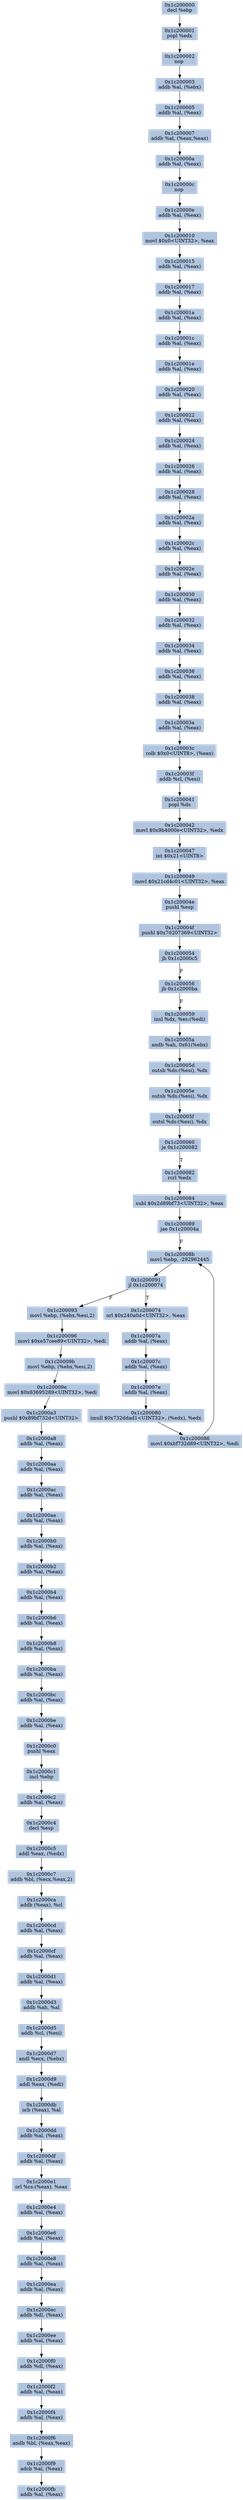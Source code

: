 digraph G {
node[shape=rectangle,style=filled,fillcolor=lightsteelblue,color=lightsteelblue]
bgcolor="transparent"
a0x1c200000decl_ebp[label="0x1c200000\ndecl %ebp"];
a0x1c200001popl_edx[label="0x1c200001\npopl %edx"];
a0x1c200002nop_[label="0x1c200002\nnop "];
a0x1c200003addb_al_ebx_[label="0x1c200003\naddb %al, (%ebx)"];
a0x1c200005addb_al_eax_[label="0x1c200005\naddb %al, (%eax)"];
a0x1c200007addb_al_eaxeax_[label="0x1c200007\naddb %al, (%eax,%eax)"];
a0x1c20000aaddb_al_eax_[label="0x1c20000a\naddb %al, (%eax)"];
a0x1c20000cnop_[label="0x1c20000c\nnop "];
a0x1c20000eaddb_al_eax_[label="0x1c20000e\naddb %al, (%eax)"];
a0x1c200010movl_0x0UINT32_eax[label="0x1c200010\nmovl $0x0<UINT32>, %eax"];
a0x1c200015addb_al_eax_[label="0x1c200015\naddb %al, (%eax)"];
a0x1c200017addb_al_eax_[label="0x1c200017\naddb %al, (%eax)"];
a0x1c20001aaddb_al_eax_[label="0x1c20001a\naddb %al, (%eax)"];
a0x1c20001caddb_al_eax_[label="0x1c20001c\naddb %al, (%eax)"];
a0x1c20001eaddb_al_eax_[label="0x1c20001e\naddb %al, (%eax)"];
a0x1c200020addb_al_eax_[label="0x1c200020\naddb %al, (%eax)"];
a0x1c200022addb_al_eax_[label="0x1c200022\naddb %al, (%eax)"];
a0x1c200024addb_al_eax_[label="0x1c200024\naddb %al, (%eax)"];
a0x1c200026addb_al_eax_[label="0x1c200026\naddb %al, (%eax)"];
a0x1c200028addb_al_eax_[label="0x1c200028\naddb %al, (%eax)"];
a0x1c20002aaddb_al_eax_[label="0x1c20002a\naddb %al, (%eax)"];
a0x1c20002caddb_al_eax_[label="0x1c20002c\naddb %al, (%eax)"];
a0x1c20002eaddb_al_eax_[label="0x1c20002e\naddb %al, (%eax)"];
a0x1c200030addb_al_eax_[label="0x1c200030\naddb %al, (%eax)"];
a0x1c200032addb_al_eax_[label="0x1c200032\naddb %al, (%eax)"];
a0x1c200034addb_al_eax_[label="0x1c200034\naddb %al, (%eax)"];
a0x1c200036addb_al_eax_[label="0x1c200036\naddb %al, (%eax)"];
a0x1c200038addb_al_eax_[label="0x1c200038\naddb %al, (%eax)"];
a0x1c20003aaddb_al_eax_[label="0x1c20003a\naddb %al, (%eax)"];
a0x1c20003crolb_0x0UINT8_eax_[label="0x1c20003c\nrolb $0x0<UINT8>, (%eax)"];
a0x1c20003faddb_cl_esi_[label="0x1c20003f\naddb %cl, (%esi)"];
a0x1c200041popl_ds[label="0x1c200041\npopl %ds"];
a0x1c200042movl_0x9b4000eUINT32_edx[label="0x1c200042\nmovl $0x9b4000e<UINT32>, %edx"];
a0x1c200047int_0x21UINT8[label="0x1c200047\nint $0x21<UINT8>"];
a0x1c200049movl_0x21cd4c01UINT32_eax[label="0x1c200049\nmovl $0x21cd4c01<UINT32>, %eax"];
a0x1c20004epushl_esp[label="0x1c20004e\npushl %esp"];
a0x1c20004fpushl_0x70207369UINT32[label="0x1c20004f\npushl $0x70207369<UINT32>"];
a0x1c200054jb_0x1c2000c5[label="0x1c200054\njb 0x1c2000c5"];
a0x1c200056jb_0x1c2000ba[label="0x1c200056\njb 0x1c2000ba"];
a0x1c200059insl_dx_es_edi_[label="0x1c200059\ninsl %dx, %es:(%edi)"];
a0x1c20005aandb_ah_0x61ebx_[label="0x1c20005a\nandb %ah, 0x61(%ebx)"];
a0x1c20005doutsb_ds_esi__dx[label="0x1c20005d\noutsb %ds:(%esi), %dx"];
a0x1c20005eoutsb_ds_esi__dx[label="0x1c20005e\noutsb %ds:(%esi), %dx"];
a0x1c20005foutsl_ds_esi__dx[label="0x1c20005f\noutsl %ds:(%esi), %dx"];
a0x1c200060je_0x1c200082[label="0x1c200060\nje 0x1c200082"];
a0x1c200082rcrl_edx[label="0x1c200082\nrcrl %edx"];
a0x1c200084subl_0x2d89bf73UINT32_eax[label="0x1c200084\nsubl $0x2d89bf73<UINT32>, %eax"];
a0x1c200089jae_0x1c20004a[label="0x1c200089\njae 0x1c20004a"];
a0x1c20008bmovl_ebp__292962445[label="0x1c20008b\nmovl %ebp, -292962445"];
a0x1c200091jl_0x1c200074[label="0x1c200091\njl 0x1c200074"];
a0x1c200074orl_0x240a0dUINT32_eax[label="0x1c200074\norl $0x240a0d<UINT32>, %eax"];
a0x1c20007aaddb_al_eax_[label="0x1c20007a\naddb %al, (%eax)"];
a0x1c20007caddb_al_eax_[label="0x1c20007c\naddb %al, (%eax)"];
a0x1c20007eaddb_al_eax_[label="0x1c20007e\naddb %al, (%eax)"];
a0x1c200080imull_0x732ddad1UINT32_edx__edx[label="0x1c200080\nimull $0x732ddad1<UINT32>, (%edx), %edx"];
a0x1c200086movl_0xbf732d89UINT32_edi[label="0x1c200086\nmovl $0xbf732d89<UINT32>, %edi"];
a0x1c200093movl_ebp_ebxesi2_[label="0x1c200093\nmovl %ebp, (%ebx,%esi,2)"];
a0x1c200096movl_0xe57cee89UINT32_edi[label="0x1c200096\nmovl $0xe57cee89<UINT32>, %edi"];
a0x1c20009bmovl_ebp_ebxesi2_[label="0x1c20009b\nmovl %ebp, (%ebx,%esi,2)"];
a0x1c20009emovl_0x63695289UINT32_edi[label="0x1c20009e\nmovl $0x63695289<UINT32>, %edi"];
a0x1c2000a3pushl_0x89bf732dUINT32[label="0x1c2000a3\npushl $0x89bf732d<UINT32>"];
a0x1c2000a8addb_al_eax_[label="0x1c2000a8\naddb %al, (%eax)"];
a0x1c2000aaaddb_al_eax_[label="0x1c2000aa\naddb %al, (%eax)"];
a0x1c2000acaddb_al_eax_[label="0x1c2000ac\naddb %al, (%eax)"];
a0x1c2000aeaddb_al_eax_[label="0x1c2000ae\naddb %al, (%eax)"];
a0x1c2000b0addb_al_eax_[label="0x1c2000b0\naddb %al, (%eax)"];
a0x1c2000b2addb_al_eax_[label="0x1c2000b2\naddb %al, (%eax)"];
a0x1c2000b4addb_al_eax_[label="0x1c2000b4\naddb %al, (%eax)"];
a0x1c2000b6addb_al_eax_[label="0x1c2000b6\naddb %al, (%eax)"];
a0x1c2000b8addb_al_eax_[label="0x1c2000b8\naddb %al, (%eax)"];
a0x1c2000baaddb_al_eax_[label="0x1c2000ba\naddb %al, (%eax)"];
a0x1c2000bcaddb_al_eax_[label="0x1c2000bc\naddb %al, (%eax)"];
a0x1c2000beaddb_al_eax_[label="0x1c2000be\naddb %al, (%eax)"];
a0x1c2000c0pushl_eax[label="0x1c2000c0\npushl %eax"];
a0x1c2000c1incl_ebp[label="0x1c2000c1\nincl %ebp"];
a0x1c2000c2addb_al_eax_[label="0x1c2000c2\naddb %al, (%eax)"];
a0x1c2000c4decl_esp[label="0x1c2000c4\ndecl %esp"];
a0x1c2000c5addl_eax_edx_[label="0x1c2000c5\naddl %eax, (%edx)"];
a0x1c2000c7addb_bl_ecxeax2_[label="0x1c2000c7\naddb %bl, (%ecx,%eax,2)"];
a0x1c2000caaddb_eax__cl[label="0x1c2000ca\naddb (%eax), %cl"];
a0x1c2000cdaddb_al_eax_[label="0x1c2000cd\naddb %al, (%eax)"];
a0x1c2000cfaddb_al_eax_[label="0x1c2000cf\naddb %al, (%eax)"];
a0x1c2000d1addb_al_eax_[label="0x1c2000d1\naddb %al, (%eax)"];
a0x1c2000d3addb_ah_al[label="0x1c2000d3\naddb %ah, %al"];
a0x1c2000d5addb_cl_esi_[label="0x1c2000d5\naddb %cl, (%esi)"];
a0x1c2000d7andl_ecx_ebx_[label="0x1c2000d7\nandl %ecx, (%ebx)"];
a0x1c2000d9addl_eax_edi_[label="0x1c2000d9\naddl %eax, (%edi)"];
a0x1c2000dborb_eax__al[label="0x1c2000db\norb (%eax), %al"];
a0x1c2000ddaddb_al_eax_[label="0x1c2000dd\naddb %al, (%eax)"];
a0x1c2000dfaddb_al_eax_[label="0x1c2000df\naddb %al, (%eax)"];
a0x1c2000e1orl_cs_eax__eax[label="0x1c2000e1\norl %cs:(%eax), %eax"];
a0x1c2000e4addb_al_eax_[label="0x1c2000e4\naddb %al, (%eax)"];
a0x1c2000e6addb_al_eax_[label="0x1c2000e6\naddb %al, (%eax)"];
a0x1c2000e8addb_al_eax_[label="0x1c2000e8\naddb %al, (%eax)"];
a0x1c2000eaaddb_al_eax_[label="0x1c2000ea\naddb %al, (%eax)"];
a0x1c2000ecaddb_dl_eax_[label="0x1c2000ec\naddb %dl, (%eax)"];
a0x1c2000eeaddb_al_eax_[label="0x1c2000ee\naddb %al, (%eax)"];
a0x1c2000f0addb_dl_eax_[label="0x1c2000f0\naddb %dl, (%eax)"];
a0x1c2000f2addb_al_eax_[label="0x1c2000f2\naddb %al, (%eax)"];
a0x1c2000f4addb_al_eax_[label="0x1c2000f4\naddb %al, (%eax)"];
a0x1c2000f6andb_bl_eaxeax_[label="0x1c2000f6\nandb %bl, (%eax,%eax)"];
a0x1c2000f9adcb_al_eax_[label="0x1c2000f9\nadcb %al, (%eax)"];
a0x1c2000fbaddb_al_eax_[label="0x1c2000fb\naddb %al, (%eax)"];
a0x1c200000decl_ebp -> a0x1c200001popl_edx [color="#000000"];
a0x1c200001popl_edx -> a0x1c200002nop_ [color="#000000"];
a0x1c200002nop_ -> a0x1c200003addb_al_ebx_ [color="#000000"];
a0x1c200003addb_al_ebx_ -> a0x1c200005addb_al_eax_ [color="#000000"];
a0x1c200005addb_al_eax_ -> a0x1c200007addb_al_eaxeax_ [color="#000000"];
a0x1c200007addb_al_eaxeax_ -> a0x1c20000aaddb_al_eax_ [color="#000000"];
a0x1c20000aaddb_al_eax_ -> a0x1c20000cnop_ [color="#000000"];
a0x1c20000cnop_ -> a0x1c20000eaddb_al_eax_ [color="#000000"];
a0x1c20000eaddb_al_eax_ -> a0x1c200010movl_0x0UINT32_eax [color="#000000"];
a0x1c200010movl_0x0UINT32_eax -> a0x1c200015addb_al_eax_ [color="#000000"];
a0x1c200015addb_al_eax_ -> a0x1c200017addb_al_eax_ [color="#000000"];
a0x1c200017addb_al_eax_ -> a0x1c20001aaddb_al_eax_ [color="#000000"];
a0x1c20001aaddb_al_eax_ -> a0x1c20001caddb_al_eax_ [color="#000000"];
a0x1c20001caddb_al_eax_ -> a0x1c20001eaddb_al_eax_ [color="#000000"];
a0x1c20001eaddb_al_eax_ -> a0x1c200020addb_al_eax_ [color="#000000"];
a0x1c200020addb_al_eax_ -> a0x1c200022addb_al_eax_ [color="#000000"];
a0x1c200022addb_al_eax_ -> a0x1c200024addb_al_eax_ [color="#000000"];
a0x1c200024addb_al_eax_ -> a0x1c200026addb_al_eax_ [color="#000000"];
a0x1c200026addb_al_eax_ -> a0x1c200028addb_al_eax_ [color="#000000"];
a0x1c200028addb_al_eax_ -> a0x1c20002aaddb_al_eax_ [color="#000000"];
a0x1c20002aaddb_al_eax_ -> a0x1c20002caddb_al_eax_ [color="#000000"];
a0x1c20002caddb_al_eax_ -> a0x1c20002eaddb_al_eax_ [color="#000000"];
a0x1c20002eaddb_al_eax_ -> a0x1c200030addb_al_eax_ [color="#000000"];
a0x1c200030addb_al_eax_ -> a0x1c200032addb_al_eax_ [color="#000000"];
a0x1c200032addb_al_eax_ -> a0x1c200034addb_al_eax_ [color="#000000"];
a0x1c200034addb_al_eax_ -> a0x1c200036addb_al_eax_ [color="#000000"];
a0x1c200036addb_al_eax_ -> a0x1c200038addb_al_eax_ [color="#000000"];
a0x1c200038addb_al_eax_ -> a0x1c20003aaddb_al_eax_ [color="#000000"];
a0x1c20003aaddb_al_eax_ -> a0x1c20003crolb_0x0UINT8_eax_ [color="#000000"];
a0x1c20003crolb_0x0UINT8_eax_ -> a0x1c20003faddb_cl_esi_ [color="#000000"];
a0x1c20003faddb_cl_esi_ -> a0x1c200041popl_ds [color="#000000"];
a0x1c200041popl_ds -> a0x1c200042movl_0x9b4000eUINT32_edx [color="#000000"];
a0x1c200042movl_0x9b4000eUINT32_edx -> a0x1c200047int_0x21UINT8 [color="#000000"];
a0x1c200047int_0x21UINT8 -> a0x1c200049movl_0x21cd4c01UINT32_eax [color="#000000"];
a0x1c200049movl_0x21cd4c01UINT32_eax -> a0x1c20004epushl_esp [color="#000000"];
a0x1c20004epushl_esp -> a0x1c20004fpushl_0x70207369UINT32 [color="#000000"];
a0x1c20004fpushl_0x70207369UINT32 -> a0x1c200054jb_0x1c2000c5 [color="#000000"];
a0x1c200054jb_0x1c2000c5 -> a0x1c200056jb_0x1c2000ba [color="#000000",label="F"];
a0x1c200056jb_0x1c2000ba -> a0x1c200059insl_dx_es_edi_ [color="#000000",label="F"];
a0x1c200059insl_dx_es_edi_ -> a0x1c20005aandb_ah_0x61ebx_ [color="#000000"];
a0x1c20005aandb_ah_0x61ebx_ -> a0x1c20005doutsb_ds_esi__dx [color="#000000"];
a0x1c20005doutsb_ds_esi__dx -> a0x1c20005eoutsb_ds_esi__dx [color="#000000"];
a0x1c20005eoutsb_ds_esi__dx -> a0x1c20005foutsl_ds_esi__dx [color="#000000"];
a0x1c20005foutsl_ds_esi__dx -> a0x1c200060je_0x1c200082 [color="#000000"];
a0x1c200060je_0x1c200082 -> a0x1c200082rcrl_edx [color="#000000",label="T"];
a0x1c200082rcrl_edx -> a0x1c200084subl_0x2d89bf73UINT32_eax [color="#000000"];
a0x1c200084subl_0x2d89bf73UINT32_eax -> a0x1c200089jae_0x1c20004a [color="#000000"];
a0x1c200089jae_0x1c20004a -> a0x1c20008bmovl_ebp__292962445 [color="#000000",label="F"];
a0x1c20008bmovl_ebp__292962445 -> a0x1c200091jl_0x1c200074 [color="#000000"];
a0x1c200091jl_0x1c200074 -> a0x1c200074orl_0x240a0dUINT32_eax [color="#000000",label="T"];
a0x1c200074orl_0x240a0dUINT32_eax -> a0x1c20007aaddb_al_eax_ [color="#000000"];
a0x1c20007aaddb_al_eax_ -> a0x1c20007caddb_al_eax_ [color="#000000"];
a0x1c20007caddb_al_eax_ -> a0x1c20007eaddb_al_eax_ [color="#000000"];
a0x1c20007eaddb_al_eax_ -> a0x1c200080imull_0x732ddad1UINT32_edx__edx [color="#000000"];
a0x1c200080imull_0x732ddad1UINT32_edx__edx -> a0x1c200086movl_0xbf732d89UINT32_edi [color="#000000"];
a0x1c200086movl_0xbf732d89UINT32_edi -> a0x1c20008bmovl_ebp__292962445 [color="#000000"];
a0x1c200091jl_0x1c200074 -> a0x1c200093movl_ebp_ebxesi2_ [color="#000000",label="F"];
a0x1c200093movl_ebp_ebxesi2_ -> a0x1c200096movl_0xe57cee89UINT32_edi [color="#000000"];
a0x1c200096movl_0xe57cee89UINT32_edi -> a0x1c20009bmovl_ebp_ebxesi2_ [color="#000000"];
a0x1c20009bmovl_ebp_ebxesi2_ -> a0x1c20009emovl_0x63695289UINT32_edi [color="#000000"];
a0x1c20009emovl_0x63695289UINT32_edi -> a0x1c2000a3pushl_0x89bf732dUINT32 [color="#000000"];
a0x1c2000a3pushl_0x89bf732dUINT32 -> a0x1c2000a8addb_al_eax_ [color="#000000"];
a0x1c2000a8addb_al_eax_ -> a0x1c2000aaaddb_al_eax_ [color="#000000"];
a0x1c2000aaaddb_al_eax_ -> a0x1c2000acaddb_al_eax_ [color="#000000"];
a0x1c2000acaddb_al_eax_ -> a0x1c2000aeaddb_al_eax_ [color="#000000"];
a0x1c2000aeaddb_al_eax_ -> a0x1c2000b0addb_al_eax_ [color="#000000"];
a0x1c2000b0addb_al_eax_ -> a0x1c2000b2addb_al_eax_ [color="#000000"];
a0x1c2000b2addb_al_eax_ -> a0x1c2000b4addb_al_eax_ [color="#000000"];
a0x1c2000b4addb_al_eax_ -> a0x1c2000b6addb_al_eax_ [color="#000000"];
a0x1c2000b6addb_al_eax_ -> a0x1c2000b8addb_al_eax_ [color="#000000"];
a0x1c2000b8addb_al_eax_ -> a0x1c2000baaddb_al_eax_ [color="#000000"];
a0x1c2000baaddb_al_eax_ -> a0x1c2000bcaddb_al_eax_ [color="#000000"];
a0x1c2000bcaddb_al_eax_ -> a0x1c2000beaddb_al_eax_ [color="#000000"];
a0x1c2000beaddb_al_eax_ -> a0x1c2000c0pushl_eax [color="#000000"];
a0x1c2000c0pushl_eax -> a0x1c2000c1incl_ebp [color="#000000"];
a0x1c2000c1incl_ebp -> a0x1c2000c2addb_al_eax_ [color="#000000"];
a0x1c2000c2addb_al_eax_ -> a0x1c2000c4decl_esp [color="#000000"];
a0x1c2000c4decl_esp -> a0x1c2000c5addl_eax_edx_ [color="#000000"];
a0x1c2000c5addl_eax_edx_ -> a0x1c2000c7addb_bl_ecxeax2_ [color="#000000"];
a0x1c2000c7addb_bl_ecxeax2_ -> a0x1c2000caaddb_eax__cl [color="#000000"];
a0x1c2000caaddb_eax__cl -> a0x1c2000cdaddb_al_eax_ [color="#000000"];
a0x1c2000cdaddb_al_eax_ -> a0x1c2000cfaddb_al_eax_ [color="#000000"];
a0x1c2000cfaddb_al_eax_ -> a0x1c2000d1addb_al_eax_ [color="#000000"];
a0x1c2000d1addb_al_eax_ -> a0x1c2000d3addb_ah_al [color="#000000"];
a0x1c2000d3addb_ah_al -> a0x1c2000d5addb_cl_esi_ [color="#000000"];
a0x1c2000d5addb_cl_esi_ -> a0x1c2000d7andl_ecx_ebx_ [color="#000000"];
a0x1c2000d7andl_ecx_ebx_ -> a0x1c2000d9addl_eax_edi_ [color="#000000"];
a0x1c2000d9addl_eax_edi_ -> a0x1c2000dborb_eax__al [color="#000000"];
a0x1c2000dborb_eax__al -> a0x1c2000ddaddb_al_eax_ [color="#000000"];
a0x1c2000ddaddb_al_eax_ -> a0x1c2000dfaddb_al_eax_ [color="#000000"];
a0x1c2000dfaddb_al_eax_ -> a0x1c2000e1orl_cs_eax__eax [color="#000000"];
a0x1c2000e1orl_cs_eax__eax -> a0x1c2000e4addb_al_eax_ [color="#000000"];
a0x1c2000e4addb_al_eax_ -> a0x1c2000e6addb_al_eax_ [color="#000000"];
a0x1c2000e6addb_al_eax_ -> a0x1c2000e8addb_al_eax_ [color="#000000"];
a0x1c2000e8addb_al_eax_ -> a0x1c2000eaaddb_al_eax_ [color="#000000"];
a0x1c2000eaaddb_al_eax_ -> a0x1c2000ecaddb_dl_eax_ [color="#000000"];
a0x1c2000ecaddb_dl_eax_ -> a0x1c2000eeaddb_al_eax_ [color="#000000"];
a0x1c2000eeaddb_al_eax_ -> a0x1c2000f0addb_dl_eax_ [color="#000000"];
a0x1c2000f0addb_dl_eax_ -> a0x1c2000f2addb_al_eax_ [color="#000000"];
a0x1c2000f2addb_al_eax_ -> a0x1c2000f4addb_al_eax_ [color="#000000"];
a0x1c2000f4addb_al_eax_ -> a0x1c2000f6andb_bl_eaxeax_ [color="#000000"];
a0x1c2000f6andb_bl_eaxeax_ -> a0x1c2000f9adcb_al_eax_ [color="#000000"];
a0x1c2000f9adcb_al_eax_ -> a0x1c2000fbaddb_al_eax_ [color="#000000"];
}

